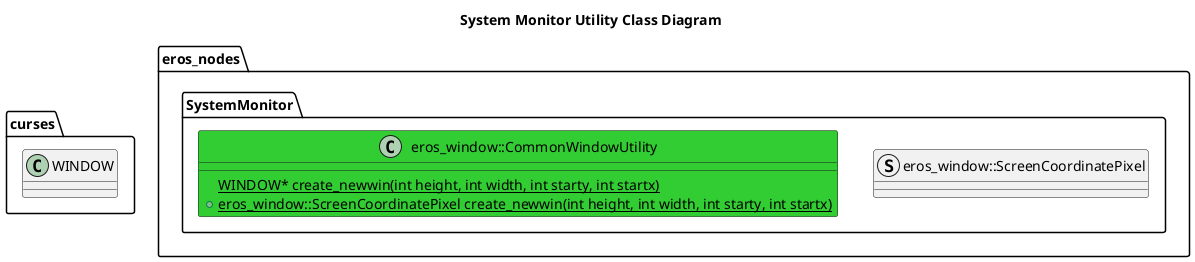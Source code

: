 @startuml
title System Monitor Utility Class Diagram
package curses {
    class WINDOW
}
package eros_nodes {
package SystemMonitor {
    struct eros_window::ScreenCoordinatePixel
    class eros_window::CommonWindowUtility #LimeGreen {
        {static} WINDOW* create_newwin(int height, int width, int starty, int startx)
        {static} +eros_window::ScreenCoordinatePixel create_newwin(int height, int width, int starty, int startx)
    }
}
}
@enduml